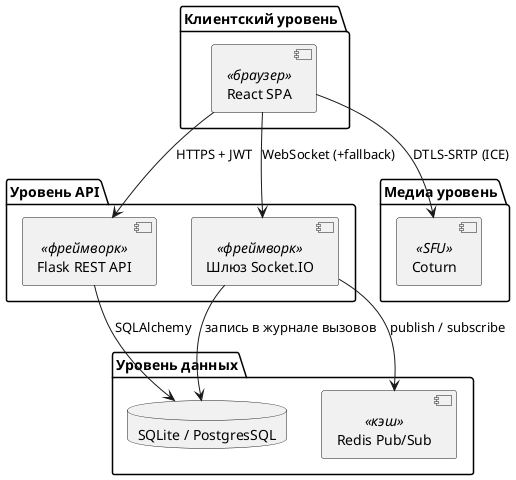 @startuml
package "Клиентский уровень" {
  [React SPA] <<браузер>>
}

package "Уровень API" {
  [Flask REST API] <<фреймворк>>
  [Шлюз Socket.IO] <<фреймворк>>
}

package "Медиа уровень" {
  [Coturn] <<SFU>>
}

package "Уровень данных" {
  database "SQLite / PostgresSQL"
  [Redis Pub/Sub] <<кэш>>
}

[React SPA] --> [Flask REST API]       : HTTPS + JWT
[React SPA] --> [Шлюз Socket.IO]      : WebSocket (+fallback)
[React SPA] --> [Coturn]              : DTLS-SRTP (ICE)
[Flask REST API] --> "SQLite / PostgresSQL" : SQLAlchemy
[Шлюз Socket.IO] --> "SQLite / PostgresSQL" : запись в журнале вызовов
[Шлюз Socket.IO] --> [Redis Pub/Sub] : publish / subscribe
@enduml
